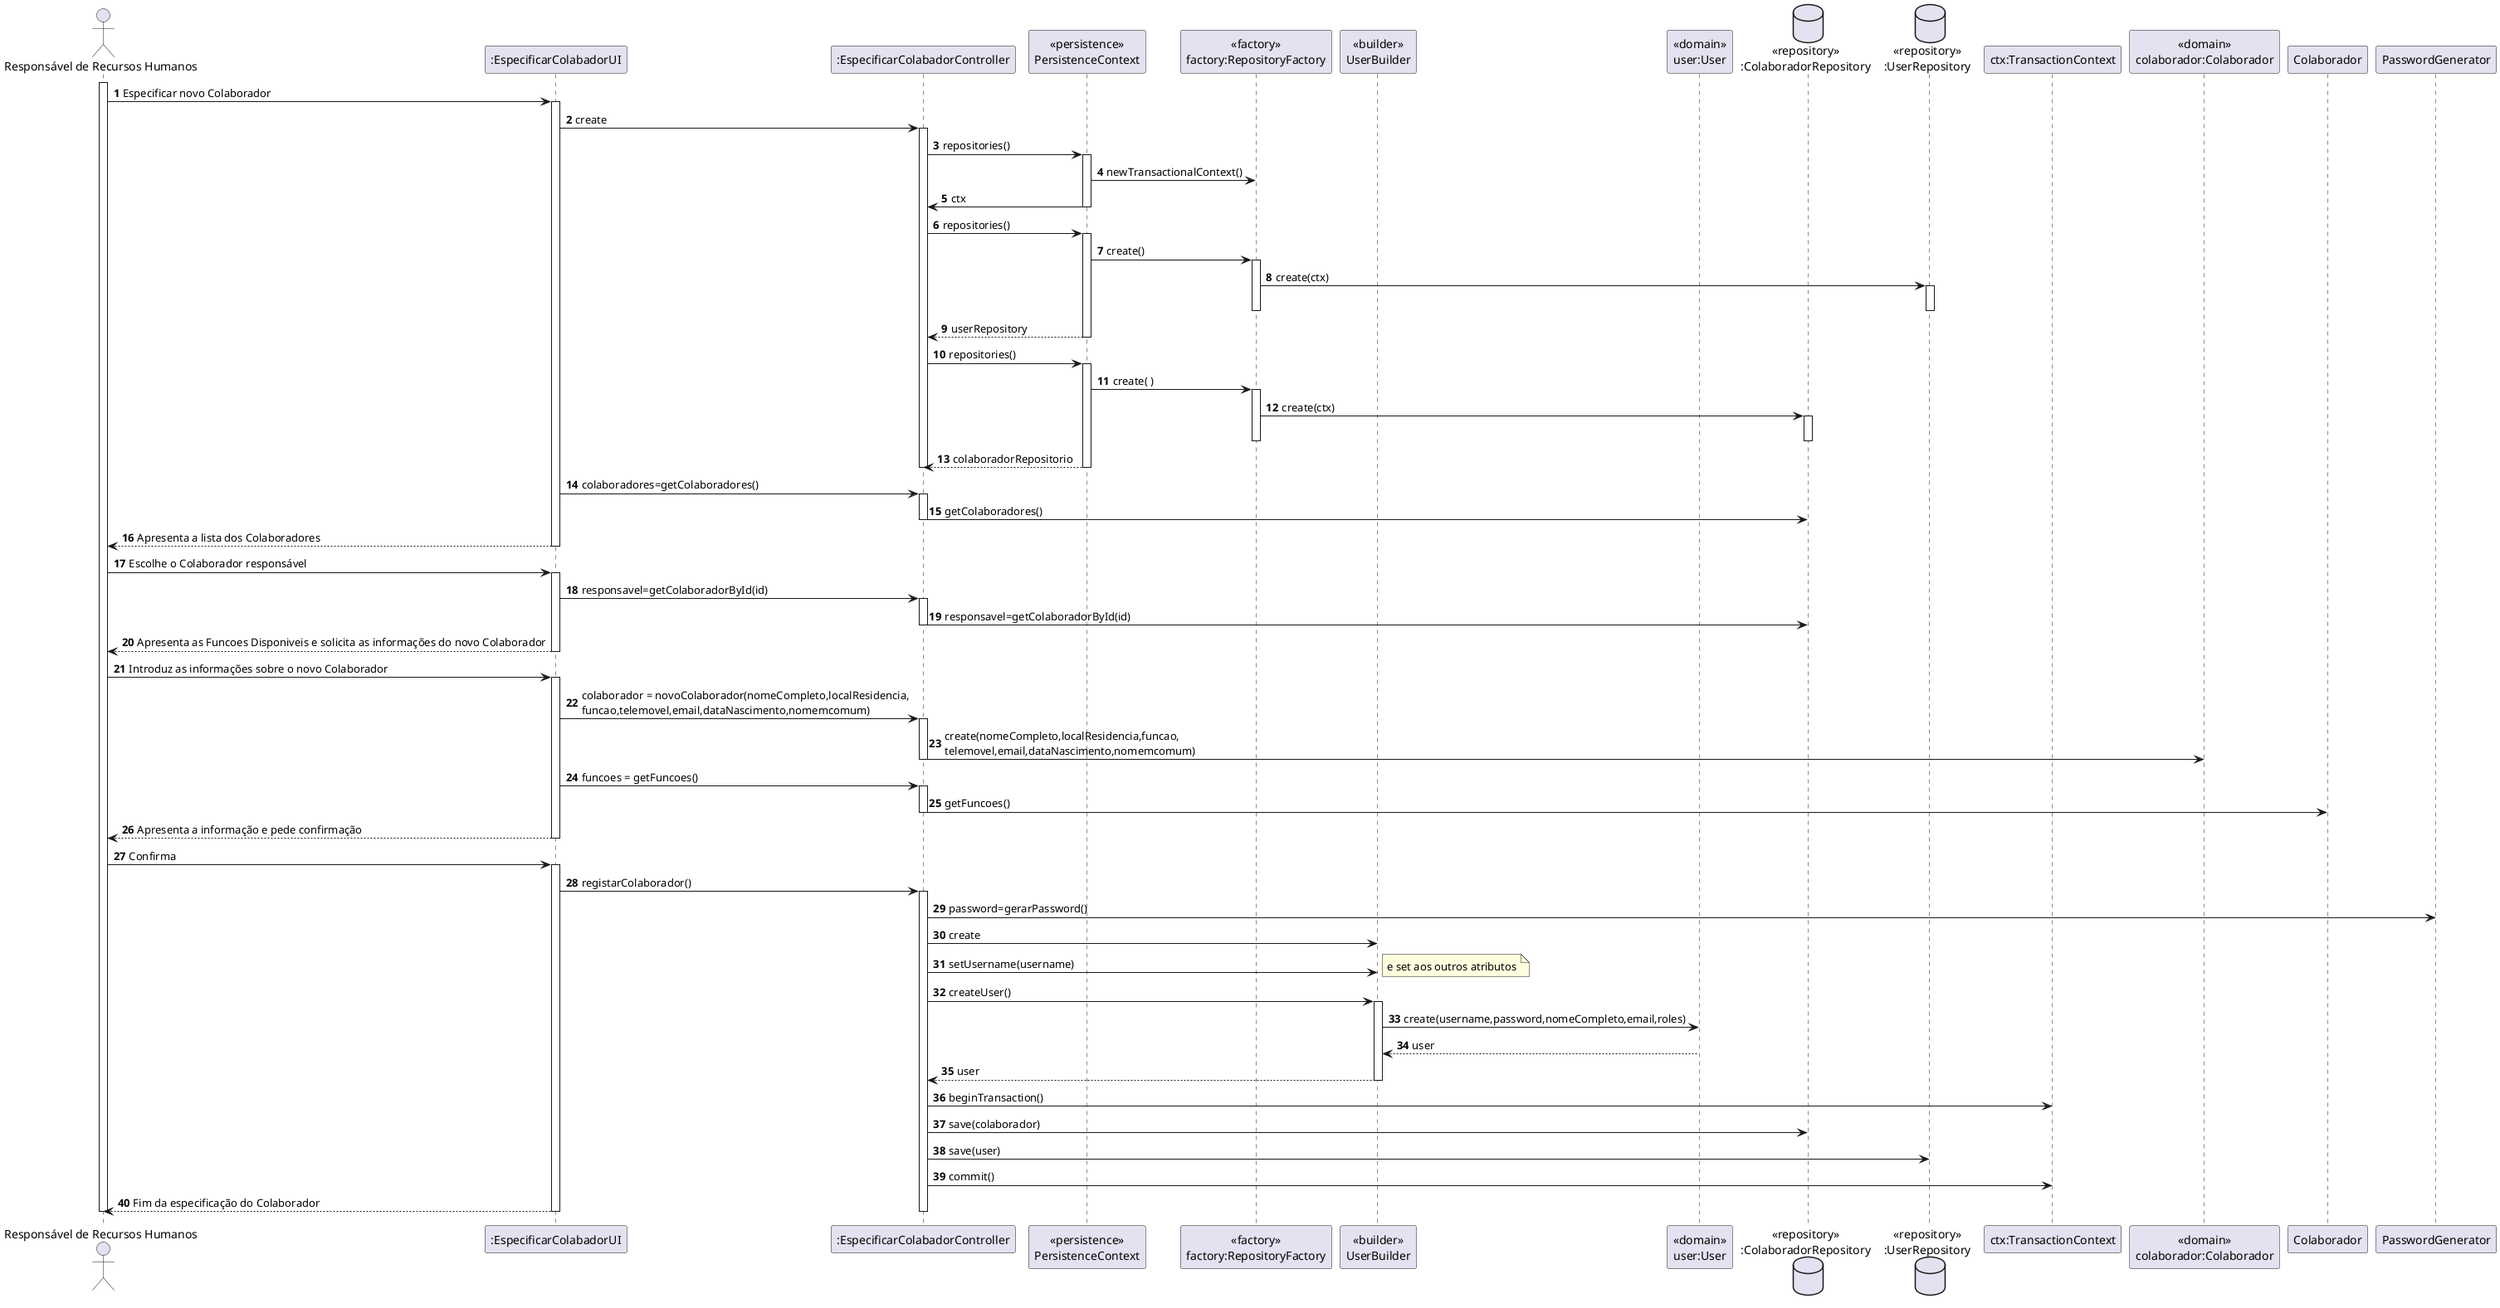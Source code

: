 @startuml
autonumber

actor "Responsável de Recursos Humanos" as ACT
participant ":EspecificarColabadorUI" as UI
participant ":EspecificarColabadorController" as CONTROLLER
participant "<<persistence>>\nPersistenceContext" as PERS
participant "<<factory>>\nfactory:RepositoryFactory" as FAC
participant "<<builder>>\nUserBuilder" as B
participant "<<domain>>\nuser:User" AS C
database "<<repository>>\n:ColaboradorRepository" as DB2
database "<<repository>>\n:UserRepository" as DB
participant "ctx:TransactionContext" as ctx


activate ACT
ACT -> UI : Especificar novo Colaborador
activate UI
            UI -> CONTROLLER: create
            activate CONTROLLER

                 CONTROLLER -> PERS: repositories()
                                activate PERS
                                PERS ->FAC: newTransactionalContext()
                                PERS->CONTROLLER: ctx
                                deactivate PERS


                                CONTROLLER -> PERS: repositories()
                                activate PERS
                                PERS ->FAC: create()
                                activate FAC
                                FAC->DB : create(ctx)
                                activate DB
                                deactivate FAC
                                deactivate DB
                                PERS-->CONTROLLER: userRepository
                                deactivate PERS

                CONTROLLER -> PERS: repositories()
                activate PERS
                PERS ->FAC: create( )
                activate FAC
                FAC->DB2 : create(ctx)
                activate DB2
                deactivate FAC
                deactivate DB2
                PERS-->CONTROLLER: colaboradorRepositorio
                deactivate PERS

            deactivate CONTROLLER

            UI->CONTROLLER:  colaboradores=getColaboradores()
            activate CONTROLLER
            CONTROLLER->DB2:getColaboradores()
            deactivate CONTROLLER

            UI-->ACT: Apresenta a lista dos Colaboradores
            deactivate UI

            ACT->UI:Escolhe o Colaborador responsável
            activate UI
            UI->CONTROLLER: responsavel=getColaboradorById(id)
            activate CONTROLLER
             CONTROLLER->DB2: responsavel=getColaboradorById(id)
            deactivate CONTROLLER
            UI-->ACT: Apresenta as Funcoes Disponiveis e solicita as informações do novo Colaborador
            deactivate UI

            ACT->UI:   Introduz as informações sobre o novo Colaborador
            activate UI
              UI -> CONTROLLER : colaborador = novoColaborador(nomeCompleto,localResidencia,\nfuncao,telemovel,email,dataNascimento,nomemcomum)
               activate CONTROLLER
                    CONTROLLER -> "<<domain>>\ncolaborador:Colaborador" : create(nomeCompleto,localResidencia,funcao,\ntelemovel,email,dataNascimento,nomemcomum)

                deactivate CONTROLLER
                 UI -> CONTROLLER : funcoes = getFuncoes()
                activate CONTROLLER
                CONTROLLER -> "Colaborador" : getFuncoes()
                deactivate CONTROLLER

             UI --> ACT: Apresenta a informação e pede confirmação

             deactivate UI

            ACT -> UI:  Confirma

            activate UI
           UI->CONTROLLER:registarColaborador()
           activate CONTROLLER
             CONTROLLER -> "PasswordGenerator":password=gerarPassword()
             CONTROLLER->B : create
                      CONTROLLER->B : setUsername(username)
                      note right : e set aos outros atributos
                      CONTROLLER->B: createUser()
                      activate B
                      B->C:create(username,password,nomeCompleto,email,roles)
                      C-->B:user
                      B-->CONTROLLER: user
                      deactivate B

         CONTROLLER->ctx:beginTransaction()
         CONTROLLER->DB2:save(colaborador)
         CONTROLLER->DB:save(user)
         CONTROLLER->ctx:commit()
           UI-->ACT: Fim da especificação do Colaborador
           deactivate CONTROLLER
           deactivate UI
deactivate UI

deactivate ACT

@enduml
